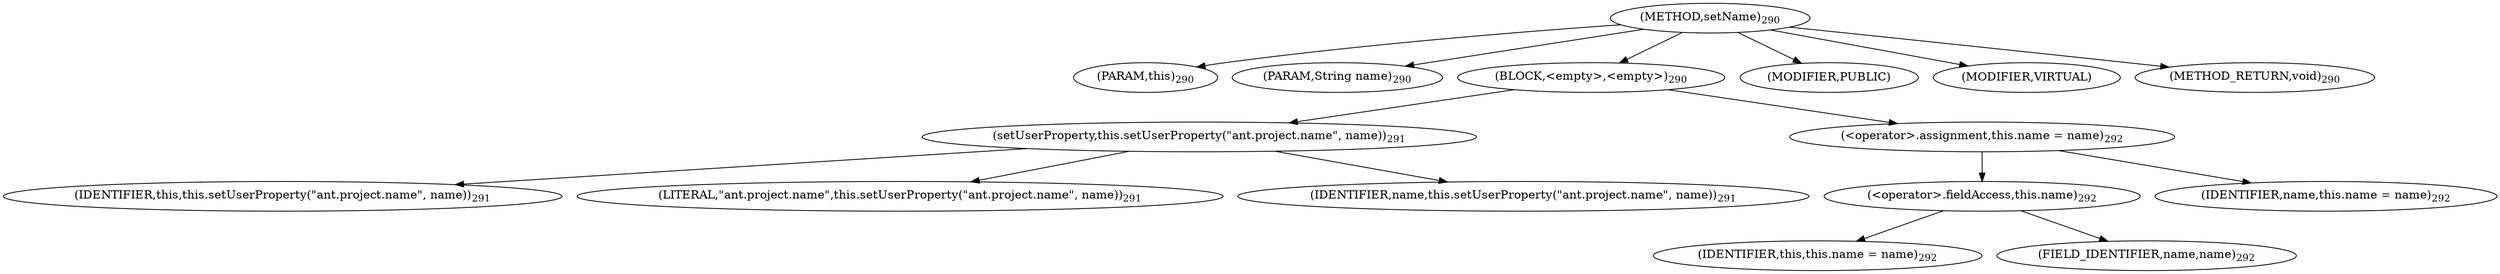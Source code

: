 digraph "setName" {  
"843" [label = <(METHOD,setName)<SUB>290</SUB>> ]
"34" [label = <(PARAM,this)<SUB>290</SUB>> ]
"844" [label = <(PARAM,String name)<SUB>290</SUB>> ]
"845" [label = <(BLOCK,&lt;empty&gt;,&lt;empty&gt;)<SUB>290</SUB>> ]
"846" [label = <(setUserProperty,this.setUserProperty(&quot;ant.project.name&quot;, name))<SUB>291</SUB>> ]
"33" [label = <(IDENTIFIER,this,this.setUserProperty(&quot;ant.project.name&quot;, name))<SUB>291</SUB>> ]
"847" [label = <(LITERAL,&quot;ant.project.name&quot;,this.setUserProperty(&quot;ant.project.name&quot;, name))<SUB>291</SUB>> ]
"848" [label = <(IDENTIFIER,name,this.setUserProperty(&quot;ant.project.name&quot;, name))<SUB>291</SUB>> ]
"849" [label = <(&lt;operator&gt;.assignment,this.name = name)<SUB>292</SUB>> ]
"850" [label = <(&lt;operator&gt;.fieldAccess,this.name)<SUB>292</SUB>> ]
"35" [label = <(IDENTIFIER,this,this.name = name)<SUB>292</SUB>> ]
"851" [label = <(FIELD_IDENTIFIER,name,name)<SUB>292</SUB>> ]
"852" [label = <(IDENTIFIER,name,this.name = name)<SUB>292</SUB>> ]
"853" [label = <(MODIFIER,PUBLIC)> ]
"854" [label = <(MODIFIER,VIRTUAL)> ]
"855" [label = <(METHOD_RETURN,void)<SUB>290</SUB>> ]
  "843" -> "34" 
  "843" -> "844" 
  "843" -> "845" 
  "843" -> "853" 
  "843" -> "854" 
  "843" -> "855" 
  "845" -> "846" 
  "845" -> "849" 
  "846" -> "33" 
  "846" -> "847" 
  "846" -> "848" 
  "849" -> "850" 
  "849" -> "852" 
  "850" -> "35" 
  "850" -> "851" 
}
